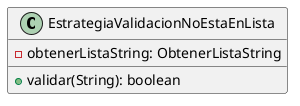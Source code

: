 @startuml

class EstrategiaValidacionNoEstaEnLista {
  - obtenerListaString: ObtenerListaString
  + validar(String): boolean
}

@enduml

